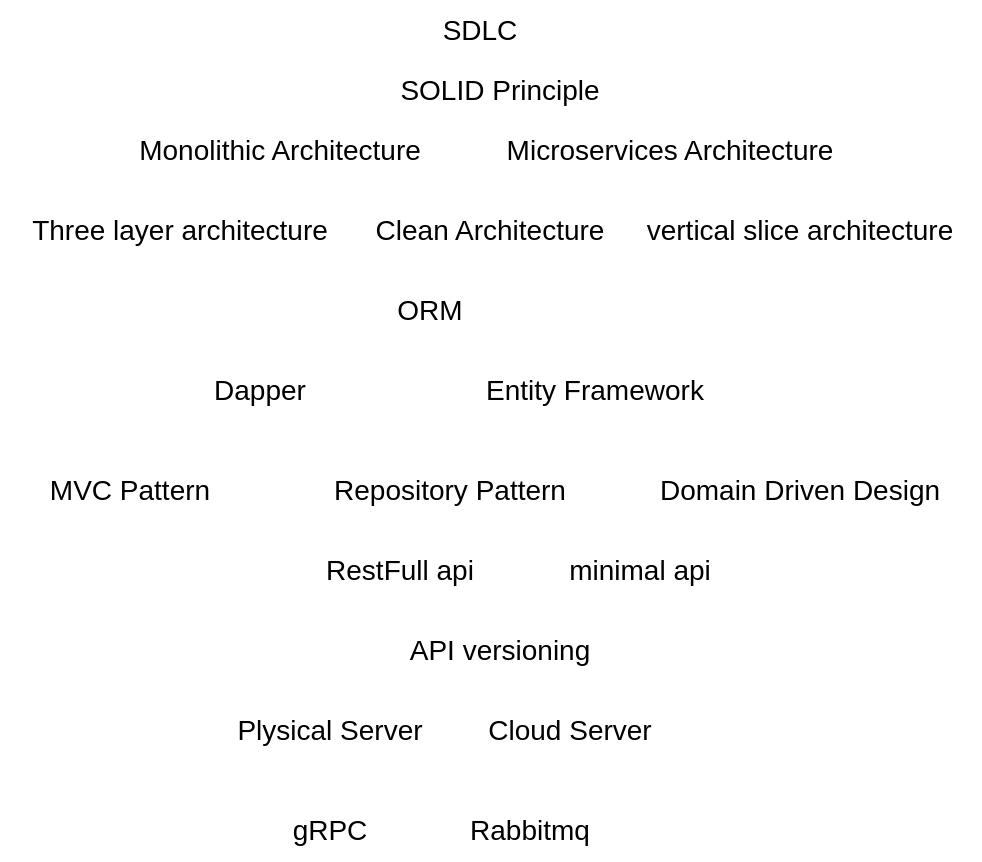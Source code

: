 <mxfile version="21.6.2" type="github">
  <diagram name="Page-1" id="Pktm7cOloWW2bJOD0Lta">
    <mxGraphModel dx="1232" dy="525" grid="1" gridSize="10" guides="1" tooltips="1" connect="1" arrows="1" fold="1" page="1" pageScale="1" pageWidth="850" pageHeight="1100" math="0" shadow="0">
      <root>
        <mxCell id="0" />
        <mxCell id="1" parent="0" />
        <mxCell id="jzJYhHAv_l02grlSd3NP-2" value="&lt;font style=&quot;font-size: 14px;&quot;&gt;Microservices Architecture&lt;/font&gt;" style="text;html=1;strokeColor=none;fillColor=none;align=center;verticalAlign=middle;whiteSpace=wrap;rounded=0;" parent="1" vertex="1">
          <mxGeometry x="335" y="70" width="200" height="30" as="geometry" />
        </mxCell>
        <mxCell id="jzJYhHAv_l02grlSd3NP-5" value="&lt;font style=&quot;font-size: 14px;&quot;&gt;Monolithic Architecture&lt;/font&gt;" style="text;html=1;strokeColor=none;fillColor=none;align=center;verticalAlign=middle;whiteSpace=wrap;rounded=0;" parent="1" vertex="1">
          <mxGeometry x="165" y="70" width="150" height="30" as="geometry" />
        </mxCell>
        <mxCell id="jzJYhHAv_l02grlSd3NP-6" value="&lt;font style=&quot;font-size: 14px;&quot;&gt;Cloud Server&lt;/font&gt;" style="text;html=1;strokeColor=none;fillColor=none;align=center;verticalAlign=middle;whiteSpace=wrap;rounded=0;" parent="1" vertex="1">
          <mxGeometry x="310" y="360" width="150" height="30" as="geometry" />
        </mxCell>
        <mxCell id="jzJYhHAv_l02grlSd3NP-7" value="&lt;font style=&quot;font-size: 14px;&quot;&gt;SOLID Principle&lt;/font&gt;" style="text;html=1;strokeColor=none;fillColor=none;align=center;verticalAlign=middle;whiteSpace=wrap;rounded=0;" parent="1" vertex="1">
          <mxGeometry x="275" y="40" width="150" height="30" as="geometry" />
        </mxCell>
        <mxCell id="jzJYhHAv_l02grlSd3NP-8" value="&lt;span style=&quot;font-size: 14px;&quot;&gt;Domain Driven Design&lt;/span&gt;" style="text;html=1;strokeColor=none;fillColor=none;align=center;verticalAlign=middle;whiteSpace=wrap;rounded=0;" parent="1" vertex="1">
          <mxGeometry x="425" y="240" width="150" height="30" as="geometry" />
        </mxCell>
        <mxCell id="jzJYhHAv_l02grlSd3NP-9" value="&lt;span style=&quot;font-size: 14px;&quot;&gt;Clean Architecture&lt;/span&gt;" style="text;html=1;strokeColor=none;fillColor=none;align=center;verticalAlign=middle;whiteSpace=wrap;rounded=0;" parent="1" vertex="1">
          <mxGeometry x="270" y="110" width="150" height="30" as="geometry" />
        </mxCell>
        <mxCell id="jzJYhHAv_l02grlSd3NP-10" value="&lt;font style=&quot;font-size: 14px;&quot;&gt;vertical slice architecture&lt;/font&gt;" style="text;html=1;strokeColor=none;fillColor=none;align=center;verticalAlign=middle;whiteSpace=wrap;rounded=0;" parent="1" vertex="1">
          <mxGeometry x="410" y="110" width="180" height="30" as="geometry" />
        </mxCell>
        <mxCell id="jzJYhHAv_l02grlSd3NP-12" value="&lt;font style=&quot;font-size: 14px;&quot;&gt;Three layer architecture&lt;/font&gt;" style="text;html=1;strokeColor=none;fillColor=none;align=center;verticalAlign=middle;whiteSpace=wrap;rounded=0;" parent="1" vertex="1">
          <mxGeometry x="100" y="110" width="180" height="30" as="geometry" />
        </mxCell>
        <mxCell id="jzJYhHAv_l02grlSd3NP-13" value="&lt;font style=&quot;font-size: 14px;&quot;&gt;SDLC&lt;/font&gt;" style="text;html=1;strokeColor=none;fillColor=none;align=center;verticalAlign=middle;whiteSpace=wrap;rounded=0;" parent="1" vertex="1">
          <mxGeometry x="240" y="10" width="200" height="30" as="geometry" />
        </mxCell>
        <mxCell id="jzJYhHAv_l02grlSd3NP-14" value="&lt;font style=&quot;font-size: 14px;&quot;&gt;Repository Pattern&lt;/font&gt;" style="text;html=1;strokeColor=none;fillColor=none;align=center;verticalAlign=middle;whiteSpace=wrap;rounded=0;" parent="1" vertex="1">
          <mxGeometry x="250" y="240" width="150" height="30" as="geometry" />
        </mxCell>
        <mxCell id="vhDsmQg7ZBNKj0Gx0PKl-1" value="&lt;font style=&quot;font-size: 14px;&quot;&gt;MVC Pattern&lt;/font&gt;" style="text;html=1;strokeColor=none;fillColor=none;align=center;verticalAlign=middle;whiteSpace=wrap;rounded=0;" parent="1" vertex="1">
          <mxGeometry x="110" y="240" width="110" height="30" as="geometry" />
        </mxCell>
        <mxCell id="vhDsmQg7ZBNKj0Gx0PKl-2" value="&lt;font style=&quot;font-size: 14px;&quot;&gt;ORM&lt;/font&gt;" style="text;html=1;strokeColor=none;fillColor=none;align=center;verticalAlign=middle;whiteSpace=wrap;rounded=0;" parent="1" vertex="1">
          <mxGeometry x="275" y="150" width="80" height="30" as="geometry" />
        </mxCell>
        <mxCell id="vhDsmQg7ZBNKj0Gx0PKl-3" value="&lt;font style=&quot;font-size: 14px;&quot;&gt;Rabbitmq&lt;/font&gt;" style="text;html=1;strokeColor=none;fillColor=none;align=center;verticalAlign=middle;whiteSpace=wrap;rounded=0;" parent="1" vertex="1">
          <mxGeometry x="265" y="410" width="200" height="30" as="geometry" />
        </mxCell>
        <mxCell id="vhDsmQg7ZBNKj0Gx0PKl-4" value="&lt;span style=&quot;font-size: 14px;&quot;&gt;gRPC&lt;/span&gt;" style="text;html=1;strokeColor=none;fillColor=none;align=center;verticalAlign=middle;whiteSpace=wrap;rounded=0;" parent="1" vertex="1">
          <mxGeometry x="165" y="410" width="200" height="30" as="geometry" />
        </mxCell>
        <mxCell id="vhDsmQg7ZBNKj0Gx0PKl-5" value="&lt;font style=&quot;font-size: 14px;&quot;&gt;Dapper&lt;/font&gt;" style="text;html=1;strokeColor=none;fillColor=none;align=center;verticalAlign=middle;whiteSpace=wrap;rounded=0;" parent="1" vertex="1">
          <mxGeometry x="180" y="190" width="100" height="30" as="geometry" />
        </mxCell>
        <mxCell id="vhDsmQg7ZBNKj0Gx0PKl-6" value="&lt;font style=&quot;font-size: 14px;&quot;&gt;API versioning&lt;/font&gt;" style="text;html=1;strokeColor=none;fillColor=none;align=center;verticalAlign=middle;whiteSpace=wrap;rounded=0;" parent="1" vertex="1">
          <mxGeometry x="250" y="320" width="200" height="30" as="geometry" />
        </mxCell>
        <mxCell id="vhDsmQg7ZBNKj0Gx0PKl-7" value="&lt;font style=&quot;font-size: 14px;&quot;&gt;RestFull api&lt;/font&gt;" style="text;html=1;strokeColor=none;fillColor=none;align=center;verticalAlign=middle;whiteSpace=wrap;rounded=0;" parent="1" vertex="1">
          <mxGeometry x="200" y="280" width="200" height="30" as="geometry" />
        </mxCell>
        <mxCell id="vhDsmQg7ZBNKj0Gx0PKl-8" value="&lt;font style=&quot;font-size: 14px;&quot;&gt;minimal api&lt;/font&gt;" style="text;html=1;strokeColor=none;fillColor=none;align=center;verticalAlign=middle;whiteSpace=wrap;rounded=0;" parent="1" vertex="1">
          <mxGeometry x="320" y="280" width="200" height="30" as="geometry" />
        </mxCell>
        <mxCell id="qL7fFzxsQ5jwUveeFpTR-1" value="&lt;font style=&quot;font-size: 14px;&quot;&gt;Plysical Server&lt;/font&gt;" style="text;html=1;strokeColor=none;fillColor=none;align=center;verticalAlign=middle;whiteSpace=wrap;rounded=0;" vertex="1" parent="1">
          <mxGeometry x="190" y="360" width="150" height="30" as="geometry" />
        </mxCell>
        <mxCell id="qL7fFzxsQ5jwUveeFpTR-4" value="&lt;font style=&quot;font-size: 14px;&quot;&gt;Entity Framework&lt;/font&gt;" style="text;html=1;strokeColor=none;fillColor=none;align=center;verticalAlign=middle;whiteSpace=wrap;rounded=0;" vertex="1" parent="1">
          <mxGeometry x="330" y="190" width="135" height="30" as="geometry" />
        </mxCell>
      </root>
    </mxGraphModel>
  </diagram>
</mxfile>
